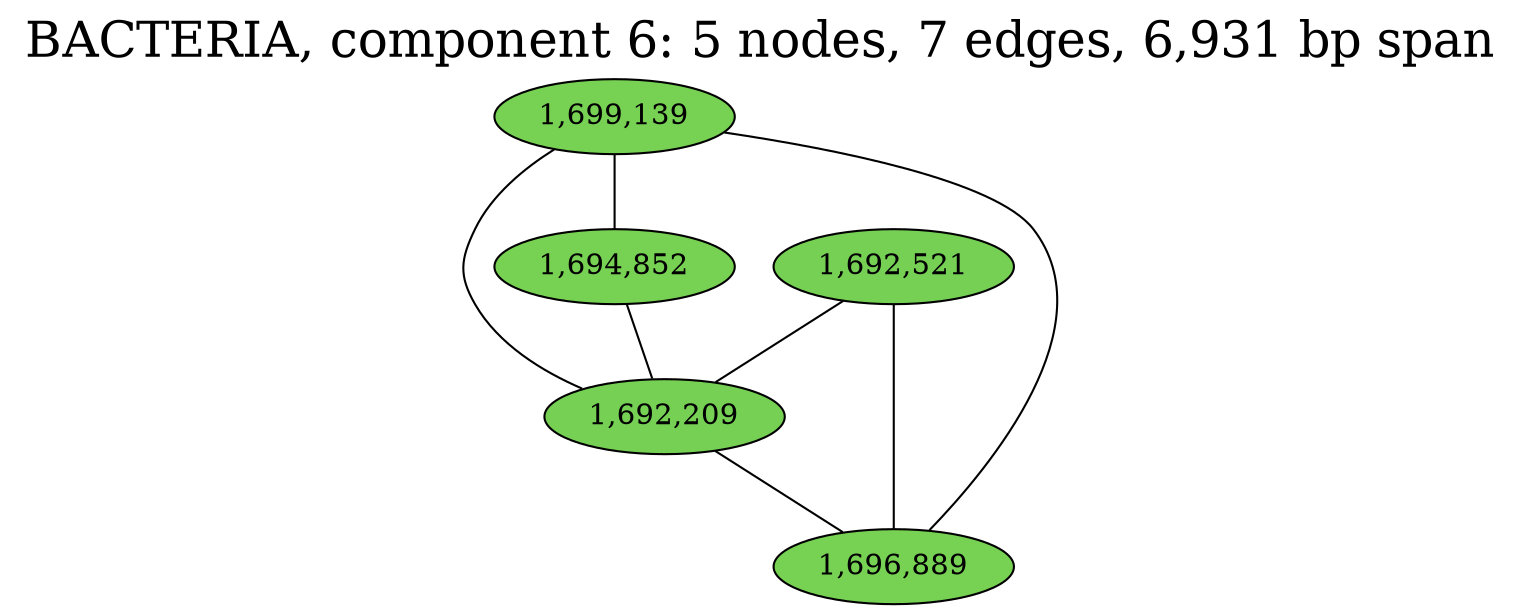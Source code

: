 graph BACTERIA_cc6 {
	overlap="prism50";
	outputorder="edgesfirst";
	node [style="filled"];
	label="BACTERIA, component 6: 5 nodes, 7 edges, 6,931 bp span";
	labelloc="t";
	fontsize=24;
	"1,692,209" [fillcolor="#75d054", fontcolor="#000000"];
	"1,692,521" [fillcolor="#75d054", fontcolor="#000000"];
	"1,694,852" [fillcolor="#77d153", fontcolor="#000000"];
	"1,696,889" [fillcolor="#77d153", fontcolor="#000000"];
	"1,699,139" [fillcolor="#77d153", fontcolor="#000000"];
	"1,699,139" -- "1,692,209";
	"1,699,139" -- "1,694,852";
	"1,699,139" -- "1,696,889";
	"1,694,852" -- "1,692,209";
	"1,692,521" -- "1,692,209";
	"1,692,521" -- "1,696,889";
	"1,692,209" -- "1,696,889";
}